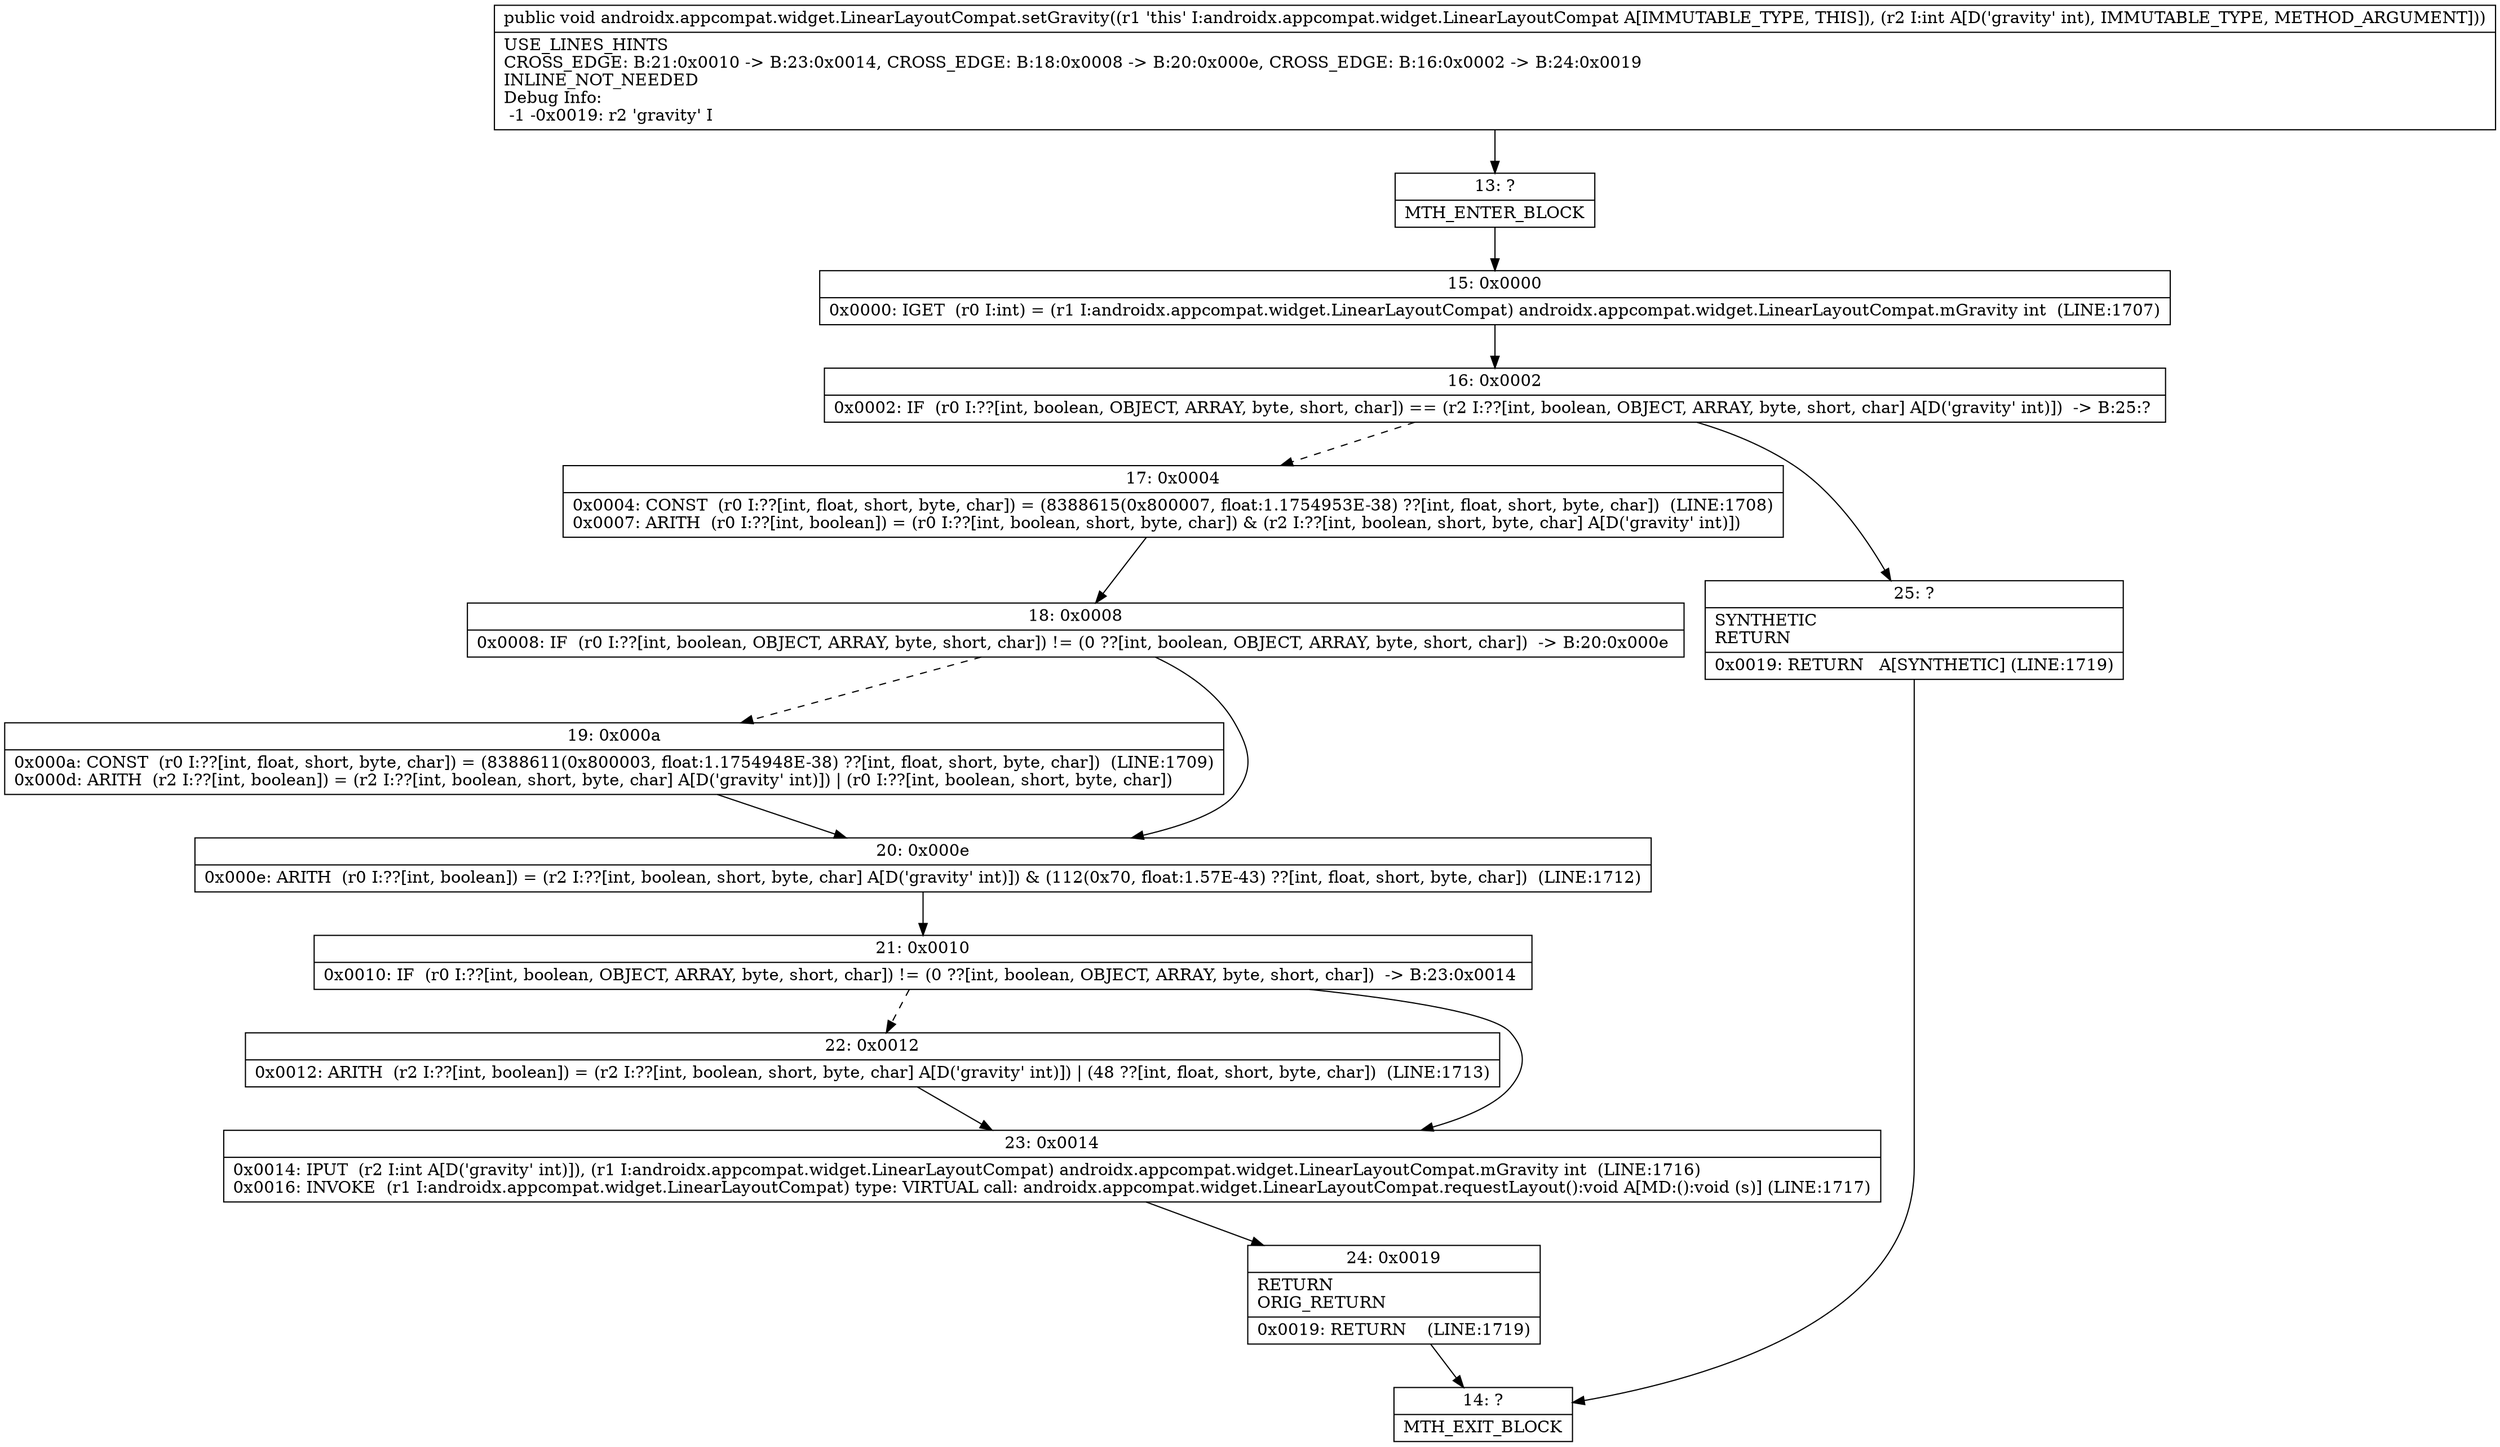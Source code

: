 digraph "CFG forandroidx.appcompat.widget.LinearLayoutCompat.setGravity(I)V" {
Node_13 [shape=record,label="{13\:\ ?|MTH_ENTER_BLOCK\l}"];
Node_15 [shape=record,label="{15\:\ 0x0000|0x0000: IGET  (r0 I:int) = (r1 I:androidx.appcompat.widget.LinearLayoutCompat) androidx.appcompat.widget.LinearLayoutCompat.mGravity int  (LINE:1707)\l}"];
Node_16 [shape=record,label="{16\:\ 0x0002|0x0002: IF  (r0 I:??[int, boolean, OBJECT, ARRAY, byte, short, char]) == (r2 I:??[int, boolean, OBJECT, ARRAY, byte, short, char] A[D('gravity' int)])  \-\> B:25:? \l}"];
Node_17 [shape=record,label="{17\:\ 0x0004|0x0004: CONST  (r0 I:??[int, float, short, byte, char]) = (8388615(0x800007, float:1.1754953E\-38) ??[int, float, short, byte, char])  (LINE:1708)\l0x0007: ARITH  (r0 I:??[int, boolean]) = (r0 I:??[int, boolean, short, byte, char]) & (r2 I:??[int, boolean, short, byte, char] A[D('gravity' int)]) \l}"];
Node_18 [shape=record,label="{18\:\ 0x0008|0x0008: IF  (r0 I:??[int, boolean, OBJECT, ARRAY, byte, short, char]) != (0 ??[int, boolean, OBJECT, ARRAY, byte, short, char])  \-\> B:20:0x000e \l}"];
Node_19 [shape=record,label="{19\:\ 0x000a|0x000a: CONST  (r0 I:??[int, float, short, byte, char]) = (8388611(0x800003, float:1.1754948E\-38) ??[int, float, short, byte, char])  (LINE:1709)\l0x000d: ARITH  (r2 I:??[int, boolean]) = (r2 I:??[int, boolean, short, byte, char] A[D('gravity' int)]) \| (r0 I:??[int, boolean, short, byte, char]) \l}"];
Node_20 [shape=record,label="{20\:\ 0x000e|0x000e: ARITH  (r0 I:??[int, boolean]) = (r2 I:??[int, boolean, short, byte, char] A[D('gravity' int)]) & (112(0x70, float:1.57E\-43) ??[int, float, short, byte, char])  (LINE:1712)\l}"];
Node_21 [shape=record,label="{21\:\ 0x0010|0x0010: IF  (r0 I:??[int, boolean, OBJECT, ARRAY, byte, short, char]) != (0 ??[int, boolean, OBJECT, ARRAY, byte, short, char])  \-\> B:23:0x0014 \l}"];
Node_22 [shape=record,label="{22\:\ 0x0012|0x0012: ARITH  (r2 I:??[int, boolean]) = (r2 I:??[int, boolean, short, byte, char] A[D('gravity' int)]) \| (48 ??[int, float, short, byte, char])  (LINE:1713)\l}"];
Node_23 [shape=record,label="{23\:\ 0x0014|0x0014: IPUT  (r2 I:int A[D('gravity' int)]), (r1 I:androidx.appcompat.widget.LinearLayoutCompat) androidx.appcompat.widget.LinearLayoutCompat.mGravity int  (LINE:1716)\l0x0016: INVOKE  (r1 I:androidx.appcompat.widget.LinearLayoutCompat) type: VIRTUAL call: androidx.appcompat.widget.LinearLayoutCompat.requestLayout():void A[MD:():void (s)] (LINE:1717)\l}"];
Node_24 [shape=record,label="{24\:\ 0x0019|RETURN\lORIG_RETURN\l|0x0019: RETURN    (LINE:1719)\l}"];
Node_14 [shape=record,label="{14\:\ ?|MTH_EXIT_BLOCK\l}"];
Node_25 [shape=record,label="{25\:\ ?|SYNTHETIC\lRETURN\l|0x0019: RETURN   A[SYNTHETIC] (LINE:1719)\l}"];
MethodNode[shape=record,label="{public void androidx.appcompat.widget.LinearLayoutCompat.setGravity((r1 'this' I:androidx.appcompat.widget.LinearLayoutCompat A[IMMUTABLE_TYPE, THIS]), (r2 I:int A[D('gravity' int), IMMUTABLE_TYPE, METHOD_ARGUMENT]))  | USE_LINES_HINTS\lCROSS_EDGE: B:21:0x0010 \-\> B:23:0x0014, CROSS_EDGE: B:18:0x0008 \-\> B:20:0x000e, CROSS_EDGE: B:16:0x0002 \-\> B:24:0x0019\lINLINE_NOT_NEEDED\lDebug Info:\l  \-1 \-0x0019: r2 'gravity' I\l}"];
MethodNode -> Node_13;Node_13 -> Node_15;
Node_15 -> Node_16;
Node_16 -> Node_17[style=dashed];
Node_16 -> Node_25;
Node_17 -> Node_18;
Node_18 -> Node_19[style=dashed];
Node_18 -> Node_20;
Node_19 -> Node_20;
Node_20 -> Node_21;
Node_21 -> Node_22[style=dashed];
Node_21 -> Node_23;
Node_22 -> Node_23;
Node_23 -> Node_24;
Node_24 -> Node_14;
Node_25 -> Node_14;
}

